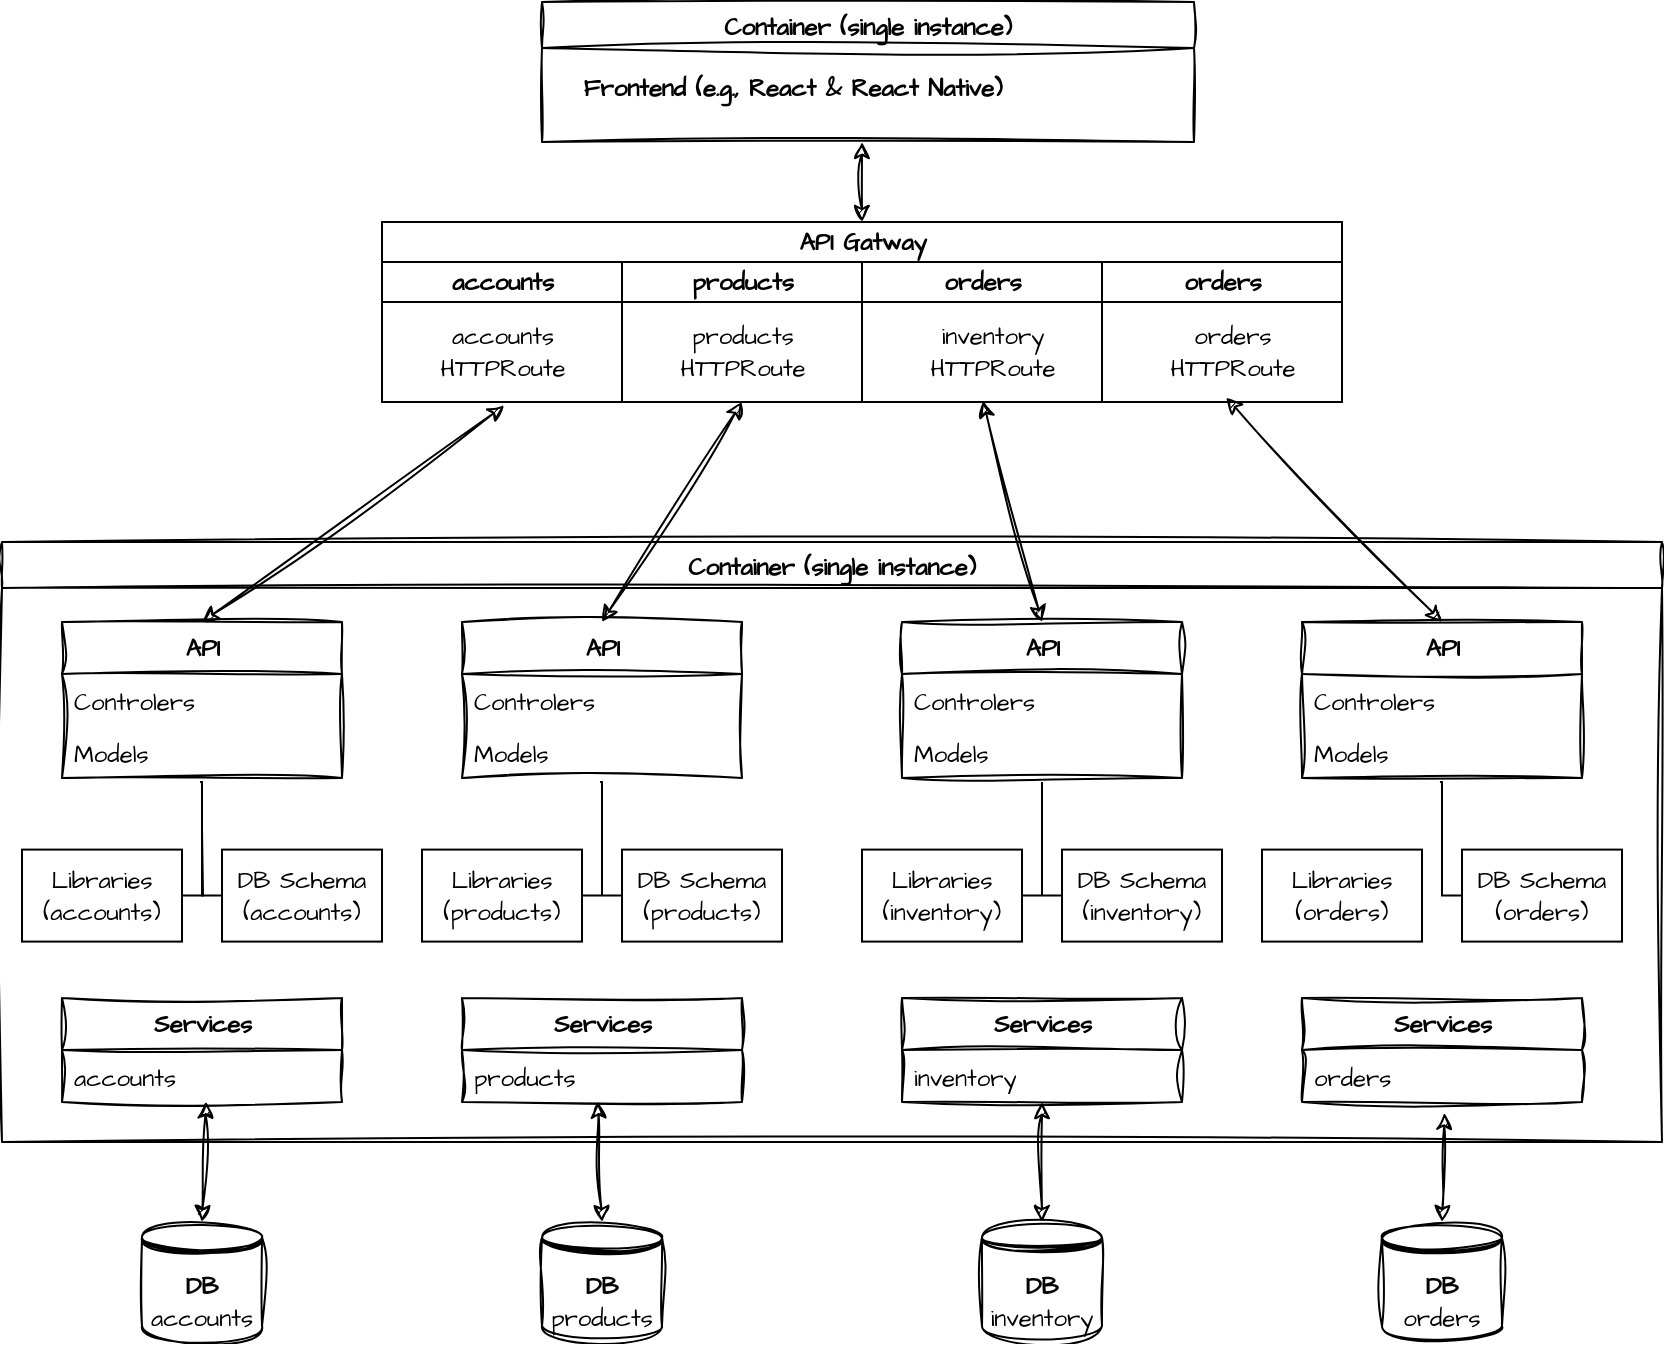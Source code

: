 <mxfile version="23.1.5" type="device">
  <diagram name="Page-1" id="XLxIXfoqBBUXvLyNZZXf">
    <mxGraphModel dx="1036" dy="654" grid="1" gridSize="10" guides="1" tooltips="1" connect="1" arrows="1" fold="1" page="1" pageScale="1" pageWidth="827" pageHeight="1169" math="0" shadow="0">
      <root>
        <mxCell id="0" />
        <mxCell id="1" parent="0" />
        <mxCell id="-8HWN1AUEytgHQln095R-4" value="Container (single instance)" style="swimlane;sketch=1;curveFitting=1;jiggle=2;fontFamily=Architects Daughter;startSize=23;fontSource=https%3A%2F%2Ffonts.googleapis.com%2Fcss%3Ffamily%3DArchitects%2BDaughter;" parent="1" vertex="1">
          <mxGeometry y="520" width="830" height="300" as="geometry" />
        </mxCell>
        <mxCell id="-8HWN1AUEytgHQln095R-10" value="&lt;font data-font-src=&quot;https://fonts.googleapis.com/css?family=Architects+Daughter&quot; face=&quot;Architects Daughter&quot;&gt;&lt;b&gt;Services&lt;/b&gt;&lt;/font&gt;" style="swimlane;fontStyle=0;childLayout=stackLayout;horizontal=1;startSize=26;fillColor=none;horizontalStack=0;resizeParent=1;resizeParentMax=0;resizeLast=0;collapsible=1;marginBottom=0;html=1;sketch=1;curveFitting=1;jiggle=2;" parent="-8HWN1AUEytgHQln095R-4" vertex="1">
          <mxGeometry x="30" y="228" width="140" height="52" as="geometry" />
        </mxCell>
        <mxCell id="-8HWN1AUEytgHQln095R-11" value="&lt;font data-font-src=&quot;https://fonts.googleapis.com/css?family=Architects+Daughter&quot; face=&quot;Architects Daughter&quot;&gt;accounts&lt;/font&gt;" style="text;strokeColor=none;fillColor=none;align=left;verticalAlign=top;spacingLeft=4;spacingRight=4;overflow=hidden;rotatable=0;points=[[0,0.5],[1,0.5]];portConstraint=eastwest;whiteSpace=wrap;html=1;" parent="-8HWN1AUEytgHQln095R-10" vertex="1">
          <mxGeometry y="26" width="140" height="26" as="geometry" />
        </mxCell>
        <mxCell id="-8HWN1AUEytgHQln095R-20" value="&lt;font data-font-src=&quot;https://fonts.googleapis.com/css?family=Architects+Daughter&quot; face=&quot;Architects Daughter&quot;&gt;&lt;b&gt;API&lt;/b&gt;&lt;/font&gt;" style="swimlane;fontStyle=0;childLayout=stackLayout;horizontal=1;startSize=26;fillColor=none;horizontalStack=0;resizeParent=1;resizeParentMax=0;resizeLast=0;collapsible=1;marginBottom=0;html=1;sketch=1;curveFitting=1;jiggle=2;" parent="-8HWN1AUEytgHQln095R-4" vertex="1">
          <mxGeometry x="30" y="40" width="140" height="78" as="geometry" />
        </mxCell>
        <mxCell id="-8HWN1AUEytgHQln095R-22" value="&lt;font data-font-src=&quot;https://fonts.googleapis.com/css?family=Architects+Daughter&quot; face=&quot;Architects Daughter&quot;&gt;Controlers&lt;/font&gt;" style="text;strokeColor=none;fillColor=none;align=left;verticalAlign=top;spacingLeft=4;spacingRight=4;overflow=hidden;rotatable=0;points=[[0,0.5],[1,0.5]];portConstraint=eastwest;whiteSpace=wrap;html=1;" parent="-8HWN1AUEytgHQln095R-20" vertex="1">
          <mxGeometry y="26" width="140" height="26" as="geometry" />
        </mxCell>
        <mxCell id="-8HWN1AUEytgHQln095R-23" value="&lt;font data-font-src=&quot;https://fonts.googleapis.com/css?family=Architects+Daughter&quot; face=&quot;Architects Daughter&quot;&gt;Models&lt;/font&gt;" style="text;strokeColor=none;fillColor=none;align=left;verticalAlign=top;spacingLeft=4;spacingRight=4;overflow=hidden;rotatable=0;points=[[0,0.5],[1,0.5]];portConstraint=eastwest;whiteSpace=wrap;html=1;" parent="-8HWN1AUEytgHQln095R-20" vertex="1">
          <mxGeometry y="52" width="140" height="26" as="geometry" />
        </mxCell>
        <mxCell id="-8HWN1AUEytgHQln095R-24" value="" style="edgeStyle=orthogonalEdgeStyle;sourcePerimeterSpacing=0;targetPerimeterSpacing=0;startArrow=none;endArrow=none;rounded=0;targetPortConstraint=eastwest;sourcePortConstraint=northsouth;curved=0;rounded=0;" parent="-8HWN1AUEytgHQln095R-4" target="-8HWN1AUEytgHQln095R-26" edge="1">
          <mxGeometry relative="1" as="geometry">
            <mxPoint x="100" y="144" as="sourcePoint" />
          </mxGeometry>
        </mxCell>
        <mxCell id="-8HWN1AUEytgHQln095R-25" value="" style="edgeStyle=orthogonalEdgeStyle;sourcePerimeterSpacing=0;targetPerimeterSpacing=0;startArrow=none;endArrow=none;rounded=0;targetPortConstraint=eastwest;sourcePortConstraint=northsouth;curved=0;rounded=0;" parent="-8HWN1AUEytgHQln095R-4" edge="1">
          <mxGeometry relative="1" as="geometry">
            <mxPoint x="100" y="120" as="sourcePoint" />
            <mxPoint x="110" y="176.8" as="targetPoint" />
            <Array as="points">
              <mxPoint x="99" y="120" />
              <mxPoint x="100" y="120" />
              <mxPoint x="100" y="177" />
            </Array>
          </mxGeometry>
        </mxCell>
        <mxCell id="-8HWN1AUEytgHQln095R-26" value="&lt;font data-font-src=&quot;https://fonts.googleapis.com/css?family=Architects+Daughter&quot; face=&quot;Architects Daughter&quot;&gt;Libraries&lt;br&gt;(accounts)&lt;br&gt;&lt;/font&gt;" style="whiteSpace=wrap;html=1;align=center;verticalAlign=middle;treeFolding=1;treeMoving=1;" parent="-8HWN1AUEytgHQln095R-4" vertex="1">
          <mxGeometry x="10" y="153.8" width="80" height="46" as="geometry" />
        </mxCell>
        <mxCell id="-8HWN1AUEytgHQln095R-27" value="&lt;font data-font-src=&quot;https://fonts.googleapis.com/css?family=Architects+Daughter&quot; face=&quot;Architects Daughter&quot;&gt;DB Schema&lt;br&gt;(accounts)&lt;br&gt;&lt;/font&gt;" style="whiteSpace=wrap;html=1;align=center;verticalAlign=middle;treeFolding=1;treeMoving=1;" parent="-8HWN1AUEytgHQln095R-4" vertex="1">
          <mxGeometry x="110" y="153.8" width="80" height="46" as="geometry" />
        </mxCell>
        <mxCell id="nvzTRVgqq8Lr9meVyyNI-186" value="&lt;font data-font-src=&quot;https://fonts.googleapis.com/css?family=Architects+Daughter&quot; face=&quot;Architects Daughter&quot;&gt;&lt;b&gt;Services&lt;/b&gt;&lt;/font&gt;" style="swimlane;fontStyle=0;childLayout=stackLayout;horizontal=1;startSize=26;fillColor=none;horizontalStack=0;resizeParent=1;resizeParentMax=0;resizeLast=0;collapsible=1;marginBottom=0;html=1;sketch=1;curveFitting=1;jiggle=2;" parent="-8HWN1AUEytgHQln095R-4" vertex="1">
          <mxGeometry x="450" y="228" width="140" height="52" as="geometry" />
        </mxCell>
        <mxCell id="nvzTRVgqq8Lr9meVyyNI-187" value="&lt;font data-font-src=&quot;https://fonts.googleapis.com/css?family=Architects+Daughter&quot; face=&quot;Architects Daughter&quot;&gt;inventory&lt;/font&gt;" style="text;strokeColor=none;fillColor=none;align=left;verticalAlign=top;spacingLeft=4;spacingRight=4;overflow=hidden;rotatable=0;points=[[0,0.5],[1,0.5]];portConstraint=eastwest;whiteSpace=wrap;html=1;" parent="nvzTRVgqq8Lr9meVyyNI-186" vertex="1">
          <mxGeometry y="26" width="140" height="26" as="geometry" />
        </mxCell>
        <mxCell id="nvzTRVgqq8Lr9meVyyNI-188" value="&lt;font data-font-src=&quot;https://fonts.googleapis.com/css?family=Architects+Daughter&quot; face=&quot;Architects Daughter&quot;&gt;&lt;b&gt;API&lt;/b&gt;&lt;/font&gt;" style="swimlane;fontStyle=0;childLayout=stackLayout;horizontal=1;startSize=26;fillColor=none;horizontalStack=0;resizeParent=1;resizeParentMax=0;resizeLast=0;collapsible=1;marginBottom=0;html=1;sketch=1;curveFitting=1;jiggle=2;" parent="-8HWN1AUEytgHQln095R-4" vertex="1">
          <mxGeometry x="450" y="40" width="140" height="78" as="geometry" />
        </mxCell>
        <mxCell id="nvzTRVgqq8Lr9meVyyNI-189" value="&lt;font data-font-src=&quot;https://fonts.googleapis.com/css?family=Architects+Daughter&quot; face=&quot;Architects Daughter&quot;&gt;Controlers&lt;/font&gt;" style="text;strokeColor=none;fillColor=none;align=left;verticalAlign=top;spacingLeft=4;spacingRight=4;overflow=hidden;rotatable=0;points=[[0,0.5],[1,0.5]];portConstraint=eastwest;whiteSpace=wrap;html=1;" parent="nvzTRVgqq8Lr9meVyyNI-188" vertex="1">
          <mxGeometry y="26" width="140" height="26" as="geometry" />
        </mxCell>
        <mxCell id="nvzTRVgqq8Lr9meVyyNI-190" value="&lt;font data-font-src=&quot;https://fonts.googleapis.com/css?family=Architects+Daughter&quot; face=&quot;Architects Daughter&quot;&gt;Models&lt;/font&gt;" style="text;strokeColor=none;fillColor=none;align=left;verticalAlign=top;spacingLeft=4;spacingRight=4;overflow=hidden;rotatable=0;points=[[0,0.5],[1,0.5]];portConstraint=eastwest;whiteSpace=wrap;html=1;" parent="nvzTRVgqq8Lr9meVyyNI-188" vertex="1">
          <mxGeometry y="52" width="140" height="26" as="geometry" />
        </mxCell>
        <mxCell id="nvzTRVgqq8Lr9meVyyNI-191" value="" style="edgeStyle=orthogonalEdgeStyle;sourcePerimeterSpacing=0;targetPerimeterSpacing=0;startArrow=none;endArrow=none;rounded=0;targetPortConstraint=eastwest;sourcePortConstraint=northsouth;curved=0;rounded=0;exitX=0;exitY=0.5;exitDx=0;exitDy=0;" parent="-8HWN1AUEytgHQln095R-4" source="nvzTRVgqq8Lr9meVyyNI-194" target="nvzTRVgqq8Lr9meVyyNI-193" edge="1">
          <mxGeometry relative="1" as="geometry">
            <mxPoint x="560" y="144" as="sourcePoint" />
          </mxGeometry>
        </mxCell>
        <mxCell id="nvzTRVgqq8Lr9meVyyNI-192" value="" style="edgeStyle=orthogonalEdgeStyle;sourcePerimeterSpacing=0;targetPerimeterSpacing=0;startArrow=none;endArrow=none;rounded=0;targetPortConstraint=eastwest;sourcePortConstraint=northsouth;curved=0;rounded=0;" parent="-8HWN1AUEytgHQln095R-4" edge="1">
          <mxGeometry relative="1" as="geometry">
            <mxPoint x="520" y="120" as="sourcePoint" />
            <mxPoint x="520" y="177" as="targetPoint" />
            <Array as="points">
              <mxPoint x="520" y="120" />
            </Array>
          </mxGeometry>
        </mxCell>
        <mxCell id="nvzTRVgqq8Lr9meVyyNI-193" value="&lt;font data-font-src=&quot;https://fonts.googleapis.com/css?family=Architects+Daughter&quot; face=&quot;Architects Daughter&quot;&gt;Libraries&lt;br&gt;(inventory)&lt;br&gt;&lt;/font&gt;" style="whiteSpace=wrap;html=1;align=center;verticalAlign=middle;treeFolding=1;treeMoving=1;" parent="-8HWN1AUEytgHQln095R-4" vertex="1">
          <mxGeometry x="430" y="153.8" width="80" height="46" as="geometry" />
        </mxCell>
        <mxCell id="nvzTRVgqq8Lr9meVyyNI-194" value="&lt;font data-font-src=&quot;https://fonts.googleapis.com/css?family=Architects+Daughter&quot; face=&quot;Architects Daughter&quot;&gt;DB Schema&lt;br&gt;(inventory)&lt;br&gt;&lt;/font&gt;" style="whiteSpace=wrap;html=1;align=center;verticalAlign=middle;treeFolding=1;treeMoving=1;" parent="-8HWN1AUEytgHQln095R-4" vertex="1">
          <mxGeometry x="530" y="153.8" width="80" height="46" as="geometry" />
        </mxCell>
        <mxCell id="frxxd2hKdIzcyvhG0PGe-9" value="&lt;font data-font-src=&quot;https://fonts.googleapis.com/css?family=Architects+Daughter&quot; face=&quot;Architects Daughter&quot;&gt;&lt;b&gt;Services&lt;/b&gt;&lt;/font&gt;" style="swimlane;fontStyle=0;childLayout=stackLayout;horizontal=1;startSize=26;fillColor=none;horizontalStack=0;resizeParent=1;resizeParentMax=0;resizeLast=0;collapsible=1;marginBottom=0;html=1;sketch=1;curveFitting=1;jiggle=2;" parent="-8HWN1AUEytgHQln095R-4" vertex="1">
          <mxGeometry x="650" y="228" width="140" height="52" as="geometry" />
        </mxCell>
        <mxCell id="frxxd2hKdIzcyvhG0PGe-10" value="&lt;font data-font-src=&quot;https://fonts.googleapis.com/css?family=Architects+Daughter&quot; face=&quot;Architects Daughter&quot;&gt;orders&lt;/font&gt;" style="text;strokeColor=none;fillColor=none;align=left;verticalAlign=top;spacingLeft=4;spacingRight=4;overflow=hidden;rotatable=0;points=[[0,0.5],[1,0.5]];portConstraint=eastwest;whiteSpace=wrap;html=1;" parent="frxxd2hKdIzcyvhG0PGe-9" vertex="1">
          <mxGeometry y="26" width="140" height="26" as="geometry" />
        </mxCell>
        <mxCell id="frxxd2hKdIzcyvhG0PGe-11" value="&lt;font data-font-src=&quot;https://fonts.googleapis.com/css?family=Architects+Daughter&quot; face=&quot;Architects Daughter&quot;&gt;&lt;b&gt;API&lt;/b&gt;&lt;/font&gt;" style="swimlane;fontStyle=0;childLayout=stackLayout;horizontal=1;startSize=26;fillColor=none;horizontalStack=0;resizeParent=1;resizeParentMax=0;resizeLast=0;collapsible=1;marginBottom=0;html=1;sketch=1;curveFitting=1;jiggle=2;" parent="-8HWN1AUEytgHQln095R-4" vertex="1">
          <mxGeometry x="650" y="40" width="140" height="78" as="geometry" />
        </mxCell>
        <mxCell id="frxxd2hKdIzcyvhG0PGe-12" value="&lt;font data-font-src=&quot;https://fonts.googleapis.com/css?family=Architects+Daughter&quot; face=&quot;Architects Daughter&quot;&gt;Controlers&lt;/font&gt;" style="text;strokeColor=none;fillColor=none;align=left;verticalAlign=top;spacingLeft=4;spacingRight=4;overflow=hidden;rotatable=0;points=[[0,0.5],[1,0.5]];portConstraint=eastwest;whiteSpace=wrap;html=1;" parent="frxxd2hKdIzcyvhG0PGe-11" vertex="1">
          <mxGeometry y="26" width="140" height="26" as="geometry" />
        </mxCell>
        <mxCell id="frxxd2hKdIzcyvhG0PGe-13" value="&lt;font data-font-src=&quot;https://fonts.googleapis.com/css?family=Architects+Daughter&quot; face=&quot;Architects Daughter&quot;&gt;Models&lt;/font&gt;" style="text;strokeColor=none;fillColor=none;align=left;verticalAlign=top;spacingLeft=4;spacingRight=4;overflow=hidden;rotatable=0;points=[[0,0.5],[1,0.5]];portConstraint=eastwest;whiteSpace=wrap;html=1;" parent="frxxd2hKdIzcyvhG0PGe-11" vertex="1">
          <mxGeometry y="52" width="140" height="26" as="geometry" />
        </mxCell>
        <mxCell id="frxxd2hKdIzcyvhG0PGe-14" value="" style="edgeStyle=orthogonalEdgeStyle;sourcePerimeterSpacing=0;targetPerimeterSpacing=0;startArrow=none;endArrow=none;rounded=0;targetPortConstraint=eastwest;sourcePortConstraint=northsouth;curved=0;rounded=0;" parent="-8HWN1AUEytgHQln095R-4" edge="1">
          <mxGeometry relative="1" as="geometry">
            <mxPoint x="720" y="120" as="sourcePoint" />
            <mxPoint x="730" y="176.8" as="targetPoint" />
            <Array as="points">
              <mxPoint x="719" y="120" />
              <mxPoint x="720" y="120" />
              <mxPoint x="720" y="177" />
            </Array>
          </mxGeometry>
        </mxCell>
        <mxCell id="frxxd2hKdIzcyvhG0PGe-15" value="&lt;font data-font-src=&quot;https://fonts.googleapis.com/css?family=Architects+Daughter&quot; face=&quot;Architects Daughter&quot;&gt;Libraries&lt;br&gt;(orders)&lt;br&gt;&lt;/font&gt;" style="whiteSpace=wrap;html=1;align=center;verticalAlign=middle;treeFolding=1;treeMoving=1;" parent="-8HWN1AUEytgHQln095R-4" vertex="1">
          <mxGeometry x="630" y="153.8" width="80" height="46" as="geometry" />
        </mxCell>
        <mxCell id="frxxd2hKdIzcyvhG0PGe-16" value="&lt;font data-font-src=&quot;https://fonts.googleapis.com/css?family=Architects+Daughter&quot; face=&quot;Architects Daughter&quot;&gt;DB Schema&lt;br&gt;(orders)&lt;br&gt;&lt;/font&gt;" style="whiteSpace=wrap;html=1;align=center;verticalAlign=middle;treeFolding=1;treeMoving=1;" parent="-8HWN1AUEytgHQln095R-4" vertex="1">
          <mxGeometry x="730" y="153.8" width="80" height="46" as="geometry" />
        </mxCell>
        <mxCell id="frxxd2hKdIzcyvhG0PGe-31" value="" style="endArrow=classic;startArrow=classic;html=1;rounded=0;sketch=1;hachureGap=4;jiggle=2;curveFitting=1;entryX=0.5;entryY=1;entryDx=0;entryDy=0;" parent="-8HWN1AUEytgHQln095R-4" edge="1" target="ffGbGJ9E8TQJU0ase0sL-18">
          <mxGeometry width="50" height="50" relative="1" as="geometry">
            <mxPoint x="300" y="40" as="sourcePoint" />
            <mxPoint x="430" y="-70" as="targetPoint" />
          </mxGeometry>
        </mxCell>
        <mxCell id="frxxd2hKdIzcyvhG0PGe-30" value="" style="endArrow=classic;startArrow=classic;html=1;rounded=0;sketch=1;hachureGap=4;jiggle=2;curveFitting=1;entryX=0.449;entryY=1.11;entryDx=0;entryDy=0;entryPerimeter=0;" parent="-8HWN1AUEytgHQln095R-4" edge="1" target="ffGbGJ9E8TQJU0ase0sL-21">
          <mxGeometry width="50" height="50" relative="1" as="geometry">
            <mxPoint x="520" y="40" as="sourcePoint" />
            <mxPoint x="430" y="-70" as="targetPoint" />
          </mxGeometry>
        </mxCell>
        <mxCell id="frxxd2hKdIzcyvhG0PGe-29" value="" style="endArrow=classic;startArrow=classic;html=1;rounded=0;sketch=1;hachureGap=4;jiggle=2;curveFitting=1;entryX=0.467;entryY=1.07;entryDx=0;entryDy=0;entryPerimeter=0;" parent="-8HWN1AUEytgHQln095R-4" target="ffGbGJ9E8TQJU0ase0sL-23" edge="1">
          <mxGeometry width="50" height="50" relative="1" as="geometry">
            <mxPoint x="720" y="40" as="sourcePoint" />
            <mxPoint x="433" y="-70" as="targetPoint" />
          </mxGeometry>
        </mxCell>
        <mxCell id="-8HWN1AUEytgHQln095R-3" value="&lt;font data-font-src=&quot;https://fonts.googleapis.com/css?family=Architects+Daughter&quot; face=&quot;Architects Daughter&quot;&gt;&lt;b&gt;DB&lt;/b&gt;&lt;br&gt;accounts&lt;br&gt;&lt;/font&gt;" style="shape=datastore;whiteSpace=wrap;html=1;sketch=1;curveFitting=1;jiggle=2;" parent="1" vertex="1">
          <mxGeometry x="70" y="860" width="60" height="60" as="geometry" />
        </mxCell>
        <mxCell id="nvzTRVgqq8Lr9meVyyNI-119" value="&lt;font data-font-src=&quot;https://fonts.googleapis.com/css?family=Architects+Daughter&quot; face=&quot;Architects Daughter&quot;&gt;&lt;b&gt;DB&lt;/b&gt;&lt;br&gt;products&lt;br&gt;&lt;/font&gt;" style="shape=datastore;whiteSpace=wrap;html=1;sketch=1;curveFitting=1;jiggle=2;" parent="1" vertex="1">
          <mxGeometry x="270" y="860" width="60" height="60" as="geometry" />
        </mxCell>
        <mxCell id="nvzTRVgqq8Lr9meVyyNI-131" value="&lt;font face=&quot;Architects Daughter&quot;&gt;&lt;b&gt;DB&lt;/b&gt;&lt;br&gt;inventory&lt;br&gt;&lt;/font&gt;" style="shape=datastore;whiteSpace=wrap;html=1;sketch=1;curveFitting=1;jiggle=2;" parent="1" vertex="1">
          <mxGeometry x="490" y="860" width="60" height="60" as="geometry" />
        </mxCell>
        <mxCell id="nvzTRVgqq8Lr9meVyyNI-177" value="&lt;font data-font-src=&quot;https://fonts.googleapis.com/css?family=Architects+Daughter&quot; face=&quot;Architects Daughter&quot;&gt;&lt;b&gt;Services&lt;/b&gt;&lt;/font&gt;" style="swimlane;fontStyle=0;childLayout=stackLayout;horizontal=1;startSize=26;fillColor=none;horizontalStack=0;resizeParent=1;resizeParentMax=0;resizeLast=0;collapsible=1;marginBottom=0;html=1;sketch=1;curveFitting=1;jiggle=2;" parent="1" vertex="1">
          <mxGeometry x="230" y="748" width="140" height="52" as="geometry" />
        </mxCell>
        <mxCell id="nvzTRVgqq8Lr9meVyyNI-178" value="&lt;font data-font-src=&quot;https://fonts.googleapis.com/css?family=Architects+Daughter&quot; face=&quot;Architects Daughter&quot;&gt;products&lt;/font&gt;" style="text;strokeColor=none;fillColor=none;align=left;verticalAlign=top;spacingLeft=4;spacingRight=4;overflow=hidden;rotatable=0;points=[[0,0.5],[1,0.5]];portConstraint=eastwest;whiteSpace=wrap;html=1;" parent="nvzTRVgqq8Lr9meVyyNI-177" vertex="1">
          <mxGeometry y="26" width="140" height="26" as="geometry" />
        </mxCell>
        <mxCell id="nvzTRVgqq8Lr9meVyyNI-179" value="&lt;font data-font-src=&quot;https://fonts.googleapis.com/css?family=Architects+Daughter&quot; face=&quot;Architects Daughter&quot;&gt;&lt;b&gt;API&lt;/b&gt;&lt;/font&gt;" style="swimlane;fontStyle=0;childLayout=stackLayout;horizontal=1;startSize=26;fillColor=none;horizontalStack=0;resizeParent=1;resizeParentMax=0;resizeLast=0;collapsible=1;marginBottom=0;html=1;sketch=1;curveFitting=1;jiggle=2;" parent="1" vertex="1">
          <mxGeometry x="230" y="560" width="140" height="78" as="geometry" />
        </mxCell>
        <mxCell id="nvzTRVgqq8Lr9meVyyNI-180" value="&lt;font data-font-src=&quot;https://fonts.googleapis.com/css?family=Architects+Daughter&quot; face=&quot;Architects Daughter&quot;&gt;Controlers&lt;/font&gt;" style="text;strokeColor=none;fillColor=none;align=left;verticalAlign=top;spacingLeft=4;spacingRight=4;overflow=hidden;rotatable=0;points=[[0,0.5],[1,0.5]];portConstraint=eastwest;whiteSpace=wrap;html=1;" parent="nvzTRVgqq8Lr9meVyyNI-179" vertex="1">
          <mxGeometry y="26" width="140" height="26" as="geometry" />
        </mxCell>
        <mxCell id="nvzTRVgqq8Lr9meVyyNI-181" value="&lt;font data-font-src=&quot;https://fonts.googleapis.com/css?family=Architects+Daughter&quot; face=&quot;Architects Daughter&quot;&gt;Models&lt;/font&gt;" style="text;strokeColor=none;fillColor=none;align=left;verticalAlign=top;spacingLeft=4;spacingRight=4;overflow=hidden;rotatable=0;points=[[0,0.5],[1,0.5]];portConstraint=eastwest;whiteSpace=wrap;html=1;" parent="nvzTRVgqq8Lr9meVyyNI-179" vertex="1">
          <mxGeometry y="52" width="140" height="26" as="geometry" />
        </mxCell>
        <mxCell id="nvzTRVgqq8Lr9meVyyNI-182" value="" style="edgeStyle=orthogonalEdgeStyle;sourcePerimeterSpacing=0;targetPerimeterSpacing=0;startArrow=none;endArrow=none;rounded=0;targetPortConstraint=eastwest;sourcePortConstraint=northsouth;curved=0;rounded=0;exitX=0;exitY=0.5;exitDx=0;exitDy=0;" parent="1" source="nvzTRVgqq8Lr9meVyyNI-185" target="nvzTRVgqq8Lr9meVyyNI-184" edge="1">
          <mxGeometry relative="1" as="geometry">
            <mxPoint x="380" y="664" as="sourcePoint" />
          </mxGeometry>
        </mxCell>
        <mxCell id="nvzTRVgqq8Lr9meVyyNI-183" value="" style="edgeStyle=orthogonalEdgeStyle;sourcePerimeterSpacing=0;targetPerimeterSpacing=0;startArrow=none;endArrow=none;rounded=0;targetPortConstraint=eastwest;sourcePortConstraint=northsouth;curved=0;rounded=0;" parent="1" edge="1">
          <mxGeometry relative="1" as="geometry">
            <mxPoint x="300" y="640" as="sourcePoint" />
            <mxPoint x="300" y="697" as="targetPoint" />
            <Array as="points">
              <mxPoint x="299" y="640" />
              <mxPoint x="300" y="640" />
              <mxPoint x="300" y="697" />
            </Array>
          </mxGeometry>
        </mxCell>
        <mxCell id="nvzTRVgqq8Lr9meVyyNI-184" value="&lt;font data-font-src=&quot;https://fonts.googleapis.com/css?family=Architects+Daughter&quot; face=&quot;Architects Daughter&quot;&gt;Libraries&lt;br&gt;(products)&lt;br&gt;&lt;/font&gt;" style="whiteSpace=wrap;html=1;align=center;verticalAlign=middle;treeFolding=1;treeMoving=1;" parent="1" vertex="1">
          <mxGeometry x="210" y="673.8" width="80" height="46" as="geometry" />
        </mxCell>
        <mxCell id="nvzTRVgqq8Lr9meVyyNI-185" value="&lt;font data-font-src=&quot;https://fonts.googleapis.com/css?family=Architects+Daughter&quot; face=&quot;Architects Daughter&quot;&gt;DB Schema&lt;br&gt;(products)&lt;br&gt;&lt;/font&gt;" style="whiteSpace=wrap;html=1;align=center;verticalAlign=middle;treeFolding=1;treeMoving=1;" parent="1" vertex="1">
          <mxGeometry x="310" y="673.8" width="80" height="46" as="geometry" />
        </mxCell>
        <mxCell id="frxxd2hKdIzcyvhG0PGe-25" value="" style="endArrow=classic;startArrow=classic;html=1;rounded=0;sketch=1;hachureGap=4;jiggle=2;curveFitting=1;entryX=0.509;entryY=1.208;entryDx=0;entryDy=0;entryPerimeter=0;" parent="1" target="frxxd2hKdIzcyvhG0PGe-10" edge="1">
          <mxGeometry width="50" height="50" relative="1" as="geometry">
            <mxPoint x="720" y="860" as="sourcePoint" />
            <mxPoint x="770" y="810" as="targetPoint" />
          </mxGeometry>
        </mxCell>
        <mxCell id="frxxd2hKdIzcyvhG0PGe-26" value="" style="endArrow=classic;startArrow=classic;html=1;rounded=0;sketch=1;hachureGap=4;jiggle=2;curveFitting=1;" parent="1" edge="1">
          <mxGeometry width="50" height="50" relative="1" as="geometry">
            <mxPoint x="520" y="860" as="sourcePoint" />
            <mxPoint x="520" y="800" as="targetPoint" />
          </mxGeometry>
        </mxCell>
        <mxCell id="frxxd2hKdIzcyvhG0PGe-27" value="" style="endArrow=classic;startArrow=classic;html=1;rounded=0;sketch=1;hachureGap=4;jiggle=2;curveFitting=1;entryX=0.486;entryY=0.992;entryDx=0;entryDy=0;entryPerimeter=0;" parent="1" target="nvzTRVgqq8Lr9meVyyNI-178" edge="1">
          <mxGeometry width="50" height="50" relative="1" as="geometry">
            <mxPoint x="300" y="860" as="sourcePoint" />
            <mxPoint x="300" y="810" as="targetPoint" />
          </mxGeometry>
        </mxCell>
        <mxCell id="frxxd2hKdIzcyvhG0PGe-28" value="" style="endArrow=classic;startArrow=classic;html=1;rounded=0;sketch=1;hachureGap=4;jiggle=2;curveFitting=1;exitX=0.5;exitY=0;exitDx=0;exitDy=0;entryX=0.514;entryY=0.992;entryDx=0;entryDy=0;entryPerimeter=0;" parent="1" source="-8HWN1AUEytgHQln095R-3" target="-8HWN1AUEytgHQln095R-11" edge="1">
          <mxGeometry width="50" height="50" relative="1" as="geometry">
            <mxPoint x="130" y="860" as="sourcePoint" />
            <mxPoint x="100" y="810" as="targetPoint" />
          </mxGeometry>
        </mxCell>
        <mxCell id="frxxd2hKdIzcyvhG0PGe-32" value="" style="endArrow=classic;startArrow=classic;html=1;rounded=0;sketch=1;hachureGap=4;jiggle=2;curveFitting=1;entryX=0.513;entryY=1.17;entryDx=0;entryDy=0;entryPerimeter=0;" parent="1" target="ffGbGJ9E8TQJU0ase0sL-17" edge="1">
          <mxGeometry width="50" height="50" relative="1" as="geometry">
            <mxPoint x="100" y="560" as="sourcePoint" />
            <mxPoint x="433" y="450" as="targetPoint" />
          </mxGeometry>
        </mxCell>
        <mxCell id="frxxd2hKdIzcyvhG0PGe-33" value="&lt;font face=&quot;Architects Daughter&quot;&gt;&lt;b&gt;DB&lt;/b&gt;&lt;br&gt;orders&lt;br&gt;&lt;/font&gt;" style="shape=datastore;whiteSpace=wrap;html=1;sketch=1;curveFitting=1;jiggle=2;" parent="1" vertex="1">
          <mxGeometry x="690" y="860" width="60" height="60" as="geometry" />
        </mxCell>
        <mxCell id="ffGbGJ9E8TQJU0ase0sL-13" value="Container (single instance)" style="swimlane;sketch=1;hachureGap=4;jiggle=2;curveFitting=1;fontFamily=Architects Daughter;fontSource=https%3A%2F%2Ffonts.googleapis.com%2Fcss%3Ffamily%3DArchitects%2BDaughter;fontSize=12;startSize=23;" vertex="1" parent="1">
          <mxGeometry x="270" y="250" width="326" height="70" as="geometry" />
        </mxCell>
        <mxCell id="ffGbGJ9E8TQJU0ase0sL-14" value="&lt;font style=&quot;font-size: 12px;&quot;&gt;&lt;b&gt;Frontend (e.g., React &amp;amp; React Native)&lt;/b&gt;&lt;/font&gt;" style="text;html=1;align=center;verticalAlign=middle;resizable=0;points=[];autosize=1;strokeColor=none;fillColor=none;fontSize=20;fontFamily=Architects Daughter;" vertex="1" parent="ffGbGJ9E8TQJU0ase0sL-13">
          <mxGeometry x="10" y="20" width="230" height="40" as="geometry" />
        </mxCell>
        <mxCell id="ffGbGJ9E8TQJU0ase0sL-15" value="&lt;font data-font-src=&quot;https://fonts.googleapis.com/css?family=Architects+Daughter&quot; face=&quot;Architects Daughter&quot;&gt;API Gatway&lt;/font&gt;" style="swimlane;childLayout=stackLayout;resizeParent=1;resizeParentMax=0;startSize=20;html=1;" vertex="1" parent="1">
          <mxGeometry x="190" y="360" width="480" height="90" as="geometry" />
        </mxCell>
        <mxCell id="ffGbGJ9E8TQJU0ase0sL-16" value="&lt;font data-font-src=&quot;https://fonts.googleapis.com/css?family=Architects+Daughter&quot; face=&quot;Architects Daughter&quot;&gt;accounts&lt;/font&gt;" style="swimlane;startSize=20;html=1;" vertex="1" parent="ffGbGJ9E8TQJU0ase0sL-15">
          <mxGeometry y="20" width="120" height="70" as="geometry" />
        </mxCell>
        <mxCell id="ffGbGJ9E8TQJU0ase0sL-17" value="&lt;font data-font-src=&quot;https://fonts.googleapis.com/css?family=Architects+Daughter&quot; face=&quot;Architects Daughter&quot;&gt;accounts&lt;br&gt;HTTPRoute&lt;/font&gt;" style="text;html=1;align=center;verticalAlign=middle;resizable=0;points=[];autosize=1;strokeColor=none;fillColor=none;" vertex="1" parent="ffGbGJ9E8TQJU0ase0sL-16">
          <mxGeometry x="15" y="25" width="90" height="40" as="geometry" />
        </mxCell>
        <mxCell id="ffGbGJ9E8TQJU0ase0sL-18" value="&lt;font data-font-src=&quot;https://fonts.googleapis.com/css?family=Architects+Daughter&quot; face=&quot;Architects Daughter&quot;&gt;products&lt;/font&gt;" style="swimlane;startSize=20;html=1;" vertex="1" parent="ffGbGJ9E8TQJU0ase0sL-15">
          <mxGeometry x="120" y="20" width="120" height="70" as="geometry" />
        </mxCell>
        <mxCell id="ffGbGJ9E8TQJU0ase0sL-19" value="&lt;font data-font-src=&quot;https://fonts.googleapis.com/css?family=Architects+Daughter&quot; face=&quot;Architects Daughter&quot;&gt;products&lt;br&gt;HTTPRoute&lt;/font&gt;" style="text;html=1;align=center;verticalAlign=middle;resizable=0;points=[];autosize=1;strokeColor=none;fillColor=none;" vertex="1" parent="ffGbGJ9E8TQJU0ase0sL-18">
          <mxGeometry x="15" y="25" width="90" height="40" as="geometry" />
        </mxCell>
        <mxCell id="ffGbGJ9E8TQJU0ase0sL-20" value="&lt;font data-font-src=&quot;https://fonts.googleapis.com/css?family=Architects+Daughter&quot; face=&quot;Architects Daughter&quot;&gt;orders&lt;/font&gt;" style="swimlane;startSize=20;html=1;" vertex="1" parent="ffGbGJ9E8TQJU0ase0sL-15">
          <mxGeometry x="240" y="20" width="120" height="70" as="geometry" />
        </mxCell>
        <mxCell id="ffGbGJ9E8TQJU0ase0sL-21" value="&lt;font face=&quot;Architects Daughter&quot;&gt;inventory&lt;br style=&quot;border-color: var(--border-color);&quot;&gt;HTTPRoute&lt;/font&gt;" style="text;html=1;align=center;verticalAlign=middle;resizable=0;points=[];autosize=1;strokeColor=none;fillColor=none;" vertex="1" parent="ffGbGJ9E8TQJU0ase0sL-20">
          <mxGeometry x="20" y="25" width="90" height="40" as="geometry" />
        </mxCell>
        <mxCell id="ffGbGJ9E8TQJU0ase0sL-22" value="&lt;font data-font-src=&quot;https://fonts.googleapis.com/css?family=Architects+Daughter&quot; face=&quot;Architects Daughter&quot;&gt;orders&lt;/font&gt;" style="swimlane;startSize=20;html=1;" vertex="1" parent="ffGbGJ9E8TQJU0ase0sL-15">
          <mxGeometry x="360" y="20" width="120" height="70" as="geometry" />
        </mxCell>
        <mxCell id="ffGbGJ9E8TQJU0ase0sL-23" value="&lt;font face=&quot;Architects Daughter&quot;&gt;orders&lt;br style=&quot;border-color: var(--border-color);&quot;&gt;HTTPRoute&lt;/font&gt;" style="text;html=1;align=center;verticalAlign=middle;resizable=0;points=[];autosize=1;strokeColor=none;fillColor=none;" vertex="1" parent="ffGbGJ9E8TQJU0ase0sL-22">
          <mxGeometry x="20" y="25" width="90" height="40" as="geometry" />
        </mxCell>
        <mxCell id="ffGbGJ9E8TQJU0ase0sL-24" value="" style="endArrow=classic;startArrow=classic;html=1;rounded=0;sketch=1;hachureGap=4;jiggle=2;curveFitting=1;exitX=0.5;exitY=0;exitDx=0;exitDy=0;" edge="1" parent="1" source="ffGbGJ9E8TQJU0ase0sL-15">
          <mxGeometry width="50" height="50" relative="1" as="geometry">
            <mxPoint x="420" y="370" as="sourcePoint" />
            <mxPoint x="430" y="320" as="targetPoint" />
          </mxGeometry>
        </mxCell>
      </root>
    </mxGraphModel>
  </diagram>
</mxfile>
